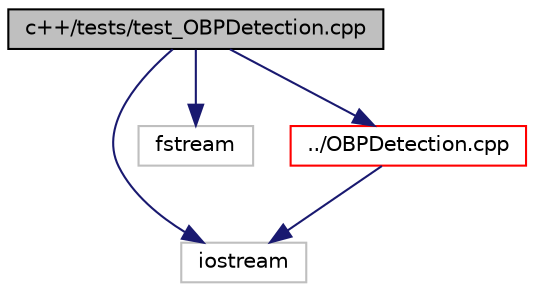 digraph "c++/tests/test_OBPDetection.cpp"
{
 // LATEX_PDF_SIZE
  bgcolor="transparent";
  edge [fontname="Helvetica",fontsize="10",labelfontname="Helvetica",labelfontsize="10"];
  node [fontname="Helvetica",fontsize="10",shape=record];
  Node1 [label="c++/tests/test_OBPDetection.cpp",height=0.2,width=0.4,color="black", fillcolor="grey75", style="filled", fontcolor="black",tooltip="OBPDetection test implementation."];
  Node1 -> Node2 [color="midnightblue",fontsize="10",style="solid",fontname="Helvetica"];
  Node2 [label="iostream",height=0.2,width=0.4,color="grey75",tooltip=" "];
  Node1 -> Node3 [color="midnightblue",fontsize="10",style="solid",fontname="Helvetica"];
  Node3 [label="fstream",height=0.2,width=0.4,color="grey75",tooltip=" "];
  Node1 -> Node4 [color="midnightblue",fontsize="10",style="solid",fontname="Helvetica"];
  Node4 [label="../OBPDetection.cpp",height=0.2,width=0.4,color="red",URL="$_o_b_p_detection_8cpp.html",tooltip=" "];
  Node4 -> Node2 [color="midnightblue",fontsize="10",style="solid",fontname="Helvetica"];
}
